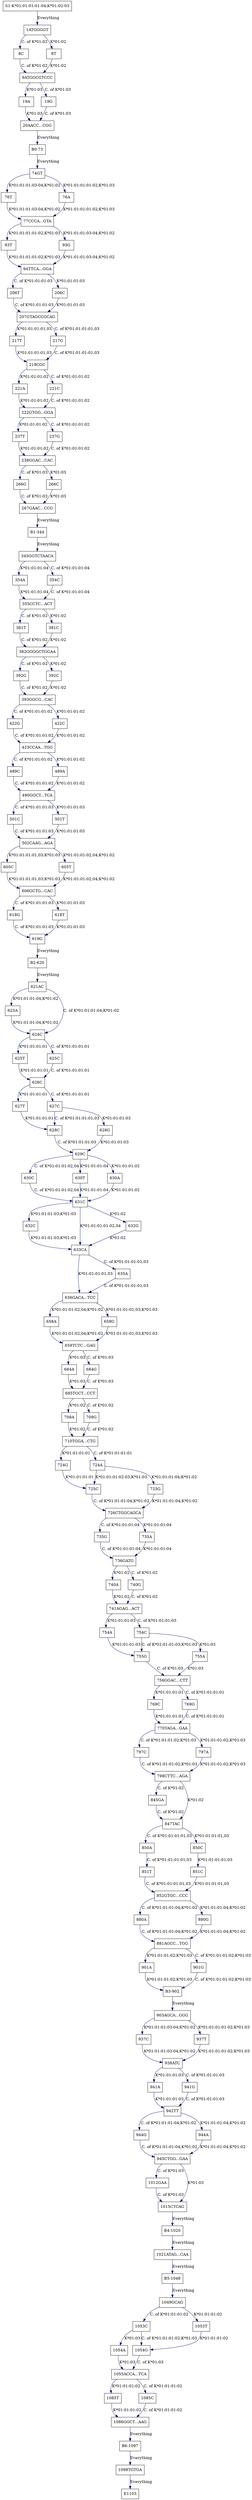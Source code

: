 digraph G {
  "267GAAC...CCG" [shape=box, ];
  "632C" [shape=box, ];
  "658A" [shape=box, ];
  "1054G" [shape=box, ];
  "382GGGGCTGGAA" [shape=box, ];
  "618G" [shape=box, ];
  "20AACC...CGG" [shape=box, ];
  "726CTGGCAGCA" [shape=box, ];
  "93T" [shape=box, ];
  "625T" [shape=box, ];
  "798CTTC...AGA" [shape=box, ];
  "623A" [shape=box, ];
  "77CCCA...GTA" [shape=box, ];
  "207GTAGCCGCAG" [shape=box, ];
  "76T" [shape=box, ];
  "B4-1020" [shape=box, ];
  "206T" [shape=box, ];
  "685TGCT...CCT" [shape=box, ];
  "1098TGTGA" [shape=box, ];
  "845GA" [shape=box, ];
  "19A" [shape=box, ];
  "937C" [shape=box, ];
  "B3-902" [shape=box, ];
  "354A" [shape=box, ];
  "422G" [shape=box, ];
  "1021ATAG...CAA" [shape=box, ];
  "381T" [shape=box, ];
  "392G" [shape=box, ];
  "E1103" [shape=box, ];
  "636GACA...TCC" [shape=box, ];
  "605C" [shape=box, ];
  "B0-73" [shape=box, ];
  "944G" [shape=box, ];
  "628C" [shape=box, ];
  "1053C" [shape=box, ];
  "851C" [shape=box, ];
  "755A" [shape=box, ];
  "901A" [shape=box, ];
  "422C" [shape=box, ];
  "756GGAC...CTT" [shape=box, ];
  "740A" [shape=box, ];
  "741AGAG...ACT" [shape=box, ];
  "736GATG" [shape=box, ];
  "944A" [shape=box, ];
  "502CAAG...AGA" [shape=box, ];
  "631C" [shape=box, ];
  "237T" [shape=box, ];
  "630C" [shape=box, ];
  "B2-620" [shape=box, ];
  "74GT" [shape=box, ];
  "627T" [shape=box, ];
  "633CA" [shape=box, ];
  "724G" [shape=box, ];
  "605T" [shape=box, ];
  "630T" [shape=box, ];
  "501C" [shape=box, ];
  "945CTGG...GAA" [shape=box, ];
  "797C" [shape=box, ];
  "1053T" [shape=box, ];
  "217T" [shape=box, ];
  "222GTGG...GGA" [shape=box, ];
  "266G" [shape=box, ];
  "490GGCT...TCA" [shape=box, ];
  "851T" [shape=box, ];
  "880A" [shape=box, ];
  "725C" [shape=box, ];
  "489C" [shape=box, ];
  "217G" [shape=box, ];
  "1055ACCA...TCA" [shape=box, ];
  "850A" [shape=box, ];
  "625C" [shape=box, ];
  "1054A" [shape=box, ];
  "621AC" [shape=box, ];
  "850C" [shape=box, ];
  "S1-K*01:01:01:01-04;K*01:02-03" [shape=box, ];
  "94TTCA...GGA" [shape=box, ];
  "423CCAA...TGG" [shape=box, ];
  "8C" [shape=box, ];
  "1086GGCT...AAG" [shape=box, ];
  "619G" [shape=box, ];
  "1012GAA" [shape=box, ];
  "754A" [shape=box, ];
  "501T" [shape=box, ];
  "901G" [shape=box, ];
  "628G" [shape=box, ];
  "881AGCC...TGG" [shape=box, ];
  "724A" [shape=box, ];
  "938ATC" [shape=box, ];
  "1ATGGGGT" [shape=box, ];
  "735G" [shape=box, ];
  "754C" [shape=box, ];
  "206C" [shape=box, ];
  "1085T" [shape=box, ];
  "266C" [shape=box, ];
  "635A" [shape=box, ];
  "1015CTCAG" [shape=box, ];
  "941A" [shape=box, ];
  "606GCTG...CAC" [shape=box, ];
  "221A" [shape=box, ];
  "381C" [shape=box, ];
  "1085C" [shape=box, ];
  "B6-1097" [shape=box, ];
  "684A" [shape=box, ];
  "218CGC" [shape=box, ];
  "709A" [shape=box, ];
  "630A" [shape=box, ];
  "626C" [shape=box, ];
  "489A" [shape=box, ];
  "632G" [shape=box, ];
  "392C" [shape=box, ];
  "627C" [shape=box, ];
  "354C" [shape=box, ];
  "770TAGA...GAA" [shape=box, ];
  "710TGGA...CTG" [shape=box, ];
  "B5-1048" [shape=box, ];
  "941G" [shape=box, ];
  "684G" [shape=box, ];
  "237G" [shape=box, ];
  "725G" [shape=box, ];
  "345GGTCTAACA" [shape=box, ];
  "624C" [shape=box, ];
  "19G" [shape=box, ];
  "769C" [shape=box, ];
  "9ATGGCGTCCC" [shape=box, ];
  "8T" [shape=box, ];
  "735A" [shape=box, ];
  "1049GCAG" [shape=box, ];
  "B1-344" [shape=box, ];
  "755G" [shape=box, ];
  "76A" [shape=box, ];
  "709G" [shape=box, ];
  "629C" [shape=box, ];
  "238GGAC...CAC" [shape=box, ];
  "797A" [shape=box, ];
  "942TT" [shape=box, ];
  "903AGCA...GGG" [shape=box, ];
  "659TCTC...GAG" [shape=box, ];
  "880G" [shape=box, ];
  "618T" [shape=box, ];
  "937T" [shape=box, ];
  "847TAC" [shape=box, ];
  "740G" [shape=box, ];
  "769G" [shape=box, ];
  "393GGCG...CAC" [shape=box, ];
  "852GTGC...CCC" [shape=box, ];
  "93G" [shape=box, ];
  "658G" [shape=box, ];
  "221C" [shape=box, ];
  "355CCTC...ACT" [shape=box, ];
  
  
  edge [color="#001267", ];
  "267GAAC...CCG" -> "B1-344" [label="Everything", ];
  "632C" -> "633CA" [label="K*01:01:01:03;K*01:03", ];
  "658A" -> "659TCTC...GAG" [label="K*01:01:01:02,04;K*01:02", ];
  "1054G" -> "1055ACCA...TCA" [label="C. of K*01:03", ];
  "382GGGGCTGGAA" -> "392C" [label="K*01:02", ];
  "382GGGGCTGGAA" -> "392G" [label="C. of K*01:02", ];
  "618G" -> "619G" [label="C. of K*01:01:01:03", ];
  "20AACC...CGG" -> "B0-73" [label="Everything", ];
  "726CTGGCAGCA" -> "735A" [label="K*01:01:01:04", ];
  "726CTGGCAGCA" -> "735G" [label="C. of K*01:01:01:04", ];
  "93T" -> "94TTCA...GGA" [label="K*01:01:01:01-02;K*01:03", ];
  "625T" -> "626C" [label="K*01:01:01:01", ];
  "798CTTC...AGA" -> "845GA" [label="C. of K*01:02", ];
  "798CTTC...AGA" -> "847TAC" [label="K*01:02", ];
  "623A" -> "624C" [label="K*01:01:01:04;K*01:02", ];
  "77CCCA...GTA" -> "93G" [label="K*01:01:01:03-04;K*01:02", ];
  "77CCCA...GTA" -> "93T" [label="K*01:01:01:01-02;K*01:03", ];
  "207GTAGCCGCAG" -> "217G" [label="C. of K*01:01:01:01,03", ];
  "207GTAGCCGCAG" -> "217T" [label="K*01:01:01:01,03", ];
  "76T" -> "77CCCA...GTA" [label="K*01:01:01:03-04;K*01:02", ];
  "B4-1020" -> "1021ATAG...CAA" [label="Everything", ];
  "206T" -> "207GTAGCCGCAG" [label="C. of K*01:01:01:03", ];
  "685TGCT...CCT" -> "709A" [label="K*01:02", ];
  "685TGCT...CCT" -> "709G" [label="C. of K*01:02", ];
  "1098TGTGA" -> "E1103" [label="Everything", ];
  "845GA" -> "847TAC" [label="C. of K*01:02", ];
  "19A" -> "20AACC...CGG" [label="K*01:03", ];
  "937C" -> "938ATC" [label="K*01:01:01:03-04;K*01:02", ];
  "B3-902" -> "903AGCA...GGG" [label="Everything", ];
  "354A" -> "355CCTC...ACT" [label="K*01:01:01:04", ];
  "422G" -> "423CCAA...TGG" [label="C. of K*01:01:01:02", ];
  "1021ATAG...CAA" -> "B5-1048" [label="Everything", ];
  "381T" -> "382GGGGCTGGAA" [label="C. of K*01:02", ];
  "392G" -> "393GGCG...CAC" [label="C. of K*01:02", ];
  "636GACA...TCC" -> "658A" [label="K*01:01:01:02,04;K*01:02", ];
  "636GACA...TCC" -> "658G" [label="K*01:01:01:01,03;K*01:03", ];
  "605C" -> "606GCTG...CAC" [label="K*01:01:01:01,03;K*01:03", ];
  "B0-73" -> "74GT" [label="Everything", ];
  "944G" -> "945CTGG...GAA" [label="C. of K*01:01:01:04;K*01:02", ];
  "628C" -> "629C" [label="C. of K*01:01:01:03", ];
  "1053C" -> "1054A" [label="K*01:03", ];
  "1053C" -> "1054G" [label="C. of K*01:01:01:02;K*01:03", ];
  "851C" -> "852GTGC...CCC" [label="K*01:01:01:01,03", ];
  "755A" -> "756GGAC...CTT" [label="K*01:03", ];
  "901A" -> "B3-902" [label="K*01:01:01:02;K*01:03", ];
  "422C" -> "423CCAA...TGG" [label="K*01:01:01:02", ];
  "756GGAC...CTT" -> "769C" [label="K*01:01:01:01", ];
  "756GGAC...CTT" -> "769G" [label="C. of K*01:01:01:01", ];
  "740A" -> "741AGAG...ACT" [label="K*01:02", ];
  "741AGAG...ACT" -> "754A" [label="K*01:01:01:03", ];
  "741AGAG...ACT" -> "754C" [label="C. of K*01:01:01:03", ];
  "736GATG" -> "740A" [label="K*01:02", ];
  "736GATG" -> "740G" [label="C. of K*01:02", ];
  "944A" -> "945CTGG...GAA" [label="K*01:01:01:04;K*01:02", ];
  "502CAAG...AGA" -> "605C" [label="K*01:01:01:01,03;K*01:03", ];
  "502CAAG...AGA" -> "605T" [label="K*01:01:01:02,04;K*01:02", ];
  "631C" -> "632C" [label="K*01:01:01:03;K*01:03", ];
  "631C" -> "632G" [label="K*01:02", ];
  "631C" -> "633CA" [label="K*01:01:01:01-02,04", ];
  "237T" -> "238GGAC...CAC" [label="K*01:01:01:02", ];
  "630C" -> "631C" [label="C. of K*01:01:01:02,04", ];
  "B2-620" -> "621AC" [label="Everything", ];
  "74GT" -> "76A" [label="K*01:01:01:01-02;K*01:03", ];
  "74GT" -> "76T" [label="K*01:01:01:03-04;K*01:02", ];
  "627T" -> "628C" [label="K*01:01:01:01", ];
  "633CA" -> "635A" [label="C. of K*01:01:01:01,03", ];
  "633CA" -> "636GACA...TCC" [label="K*01:01:01:01,03", ];
  "724G" -> "725C" [label="K*01:01:01:01", ];
  "605T" -> "606GCTG...CAC" [label="K*01:01:01:02,04;K*01:02", ];
  "630T" -> "631C" [label="K*01:01:01:04", ];
  "501C" -> "502CAAG...AGA" [label="C. of K*01:01:01:03", ];
  "945CTGG...GAA" -> "1012GAA" [label="C. of K*01:03", ];
  "945CTGG...GAA" -> "1015CTCAG" [label="K*01:03", ];
  "797C" -> "798CTTC...AGA" [label="C. of K*01:01:01:02;K*01:03", ];
  "1053T" -> "1054G" [label="K*01:01:01:02", ];
  "217T" -> "218CGC" [label="K*01:01:01:01,03", ];
  "222GTGG...GGA" -> "237G" [label="C. of K*01:01:01:02", ];
  "222GTGG...GGA" -> "237T" [label="K*01:01:01:02", ];
  "266G" -> "267GAAC...CCG" [label="C. of K*01:03", ];
  "490GGCT...TCA" -> "501C" [label="C. of K*01:01:01:03", ];
  "490GGCT...TCA" -> "501T" [label="K*01:01:01:03", ];
  "851T" -> "852GTGC...CCC" [label="C. of K*01:01:01:01,03", ];
  "880A" -> "881AGCC...TGG" [label="C. of K*01:01:01:04;K*01:02", ];
  "725C" -> "726CTGGCAGCA" [label="C. of K*01:01:01:04;K*01:02", ];
  "489C" -> "490GGCT...TCA" [label="C. of K*01:01:01:02", ];
  "217G" -> "218CGC" [label="C. of K*01:01:01:01,03", ];
  "1055ACCA...TCA" -> "1085C" [label="C. of K*01:01:01:02", ];
  "1055ACCA...TCA" -> "1085T" [label="K*01:01:01:02", ];
  "850A" -> "851T" [label="C. of K*01:01:01:01,03", ];
  "625C" -> "626C" [label="C. of K*01:01:01:01", ];
  "1054A" -> "1055ACCA...TCA" [label="K*01:03", ];
  "621AC" -> "623A" [label="K*01:01:01:04;K*01:02", ];
  "621AC" -> "624C" [label="C. of K*01:01:01:04;K*01:02", ];
  "850C" -> "851C" [label="K*01:01:01:01,03", ];
  "S1-K*01:01:01:01-04;K*01:02-03" -> "1ATGGGGT" [label="Everything", ];
  "94TTCA...GGA" -> "206C" [label="K*01:01:01:03", ];
  "94TTCA...GGA" -> "206T" [label="C. of K*01:01:01:03", ];
  "423CCAA...TGG" -> "489A" [label="K*01:01:01:02", ];
  "423CCAA...TGG" -> "489C" [label="C. of K*01:01:01:02", ];
  "8C" -> "9ATGGCGTCCC" [label="C. of K*01:02", ];
  "1086GGCT...AAG" -> "B6-1097" [label="Everything", ];
  "619G" -> "B2-620" [label="Everything", ];
  "1012GAA" -> "1015CTCAG" [label="C. of K*01:03", ];
  "754A" -> "755G" [label="K*01:01:01:03", ];
  "501T" -> "502CAAG...AGA" [label="K*01:01:01:03", ];
  "901G" -> "B3-902" [label="C. of K*01:01:01:02;K*01:03", ];
  "628G" -> "629C" [label="K*01:01:01:03", ];
  "881AGCC...TGG" -> "901A" [label="K*01:01:01:02;K*01:03", ];
  "881AGCC...TGG" -> "901G" [label="C. of K*01:01:01:02;K*01:03", ];
  "724A" -> "725C" [label="K*01:01:01:02-03;K*01:03", ];
  "724A" -> "725G" [label="K*01:01:01:04;K*01:02", ];
  "938ATC" -> "941A" [label="K*01:01:01:03", ];
  "938ATC" -> "941G" [label="C. of K*01:01:01:03", ];
  "1ATGGGGT" -> "8C" [label="C. of K*01:02", ];
  "1ATGGGGT" -> "8T" [label="K*01:02", ];
  "735G" -> "736GATG" [label="C. of K*01:01:01:04", ];
  "754C" -> "755A" [label="K*01:03", ];
  "754C" -> "755G" [label="C. of K*01:01:01:03;K*01:03", ];
  "206C" -> "207GTAGCCGCAG" [label="K*01:01:01:03", ];
  "1085T" -> "1086GGCT...AAG" [label="K*01:01:01:02", ];
  "266C" -> "267GAAC...CCG" [label="K*01:03", ];
  "635A" -> "636GACA...TCC" [label="C. of K*01:01:01:01,03", ];
  "1015CTCAG" -> "B4-1020" [label="Everything", ];
  "941A" -> "942TT" [label="K*01:01:01:03", ];
  "606GCTG...CAC" -> "618G" [label="C. of K*01:01:01:03", ];
  "606GCTG...CAC" -> "618T" [label="K*01:01:01:03", ];
  "221A" -> "222GTGG...GGA" [label="K*01:01:01:02", ];
  "381C" -> "382GGGGCTGGAA" [label="K*01:02", ];
  "1085C" -> "1086GGCT...AAG" [label="C. of K*01:01:01:02", ];
  "B6-1097" -> "1098TGTGA" [label="Everything", ];
  "684A" -> "685TGCT...CCT" [label="K*01:03", ];
  "218CGC" -> "221A" [label="K*01:01:01:02", ];
  "218CGC" -> "221C" [label="C. of K*01:01:01:02", ];
  "709A" -> "710TGGA...CTG" [label="K*01:02", ];
  "630A" -> "631C" [label="K*01:01:01:02", ];
  "626C" -> "627C" [label="C. of K*01:01:01:01", ];
  "626C" -> "627T" [label="K*01:01:01:01", ];
  "489A" -> "490GGCT...TCA" [label="K*01:01:01:02", ];
  "632G" -> "633CA" [label="K*01:02", ];
  "392C" -> "393GGCG...CAC" [label="K*01:02", ];
  "627C" -> "628C" [label="C. of K*01:01:01:01,03", ];
  "627C" -> "628G" [label="K*01:01:01:03", ];
  "354C" -> "355CCTC...ACT" [label="C. of K*01:01:01:04", ];
  "770TAGA...GAA" -> "797A" [label="K*01:01:01:02;K*01:03", ];
  "770TAGA...GAA" -> "797C" [label="C. of K*01:01:01:02;K*01:03", ];
  "710TGGA...CTG" -> "724A" [label="C. of K*01:01:01:01", ];
  "710TGGA...CTG" -> "724G" [label="K*01:01:01:01", ];
  "B5-1048" -> "1049GCAG" [label="Everything", ];
  "941G" -> "942TT" [label="C. of K*01:01:01:03", ];
  "684G" -> "685TGCT...CCT" [label="C. of K*01:03", ];
  "237G" -> "238GGAC...CAC" [label="C. of K*01:01:01:02", ];
  "725G" -> "726CTGGCAGCA" [label="K*01:01:01:04;K*01:02", ];
  "345GGTCTAACA" -> "354A" [label="K*01:01:01:04", ];
  "345GGTCTAACA" -> "354C" [label="C. of K*01:01:01:04", ];
  "624C" -> "625C" [label="C. of K*01:01:01:01", ];
  "624C" -> "625T" [label="K*01:01:01:01", ];
  "19G" -> "20AACC...CGG" [label="C. of K*01:03", ];
  "769C" -> "770TAGA...GAA" [label="K*01:01:01:01", ];
  "9ATGGCGTCCC" -> "19A" [label="K*01:03", ];
  "9ATGGCGTCCC" -> "19G" [label="C. of K*01:03", ];
  "8T" -> "9ATGGCGTCCC" [label="K*01:02", ];
  "735A" -> "736GATG" [label="K*01:01:01:04", ];
  "1049GCAG" -> "1053C" [label="C. of K*01:01:01:02", ];
  "1049GCAG" -> "1053T" [label="K*01:01:01:02", ];
  "B1-344" -> "345GGTCTAACA" [label="Everything", ];
  "755G" -> "756GGAC...CTT" [label="C. of K*01:03", ];
  "76A" -> "77CCCA...GTA" [label="K*01:01:01:01-02;K*01:03", ];
  "709G" -> "710TGGA...CTG" [label="C. of K*01:02", ];
  "629C" -> "630A" [label="K*01:01:01:02", ];
  "629C" -> "630C" [label="C. of K*01:01:01:02,04", ];
  "629C" -> "630T" [label="K*01:01:01:04", ];
  "238GGAC...CAC" -> "266C" [label="K*01:03", ];
  "238GGAC...CAC" -> "266G" [label="C. of K*01:03", ];
  "797A" -> "798CTTC...AGA" [label="K*01:01:01:02;K*01:03", ];
  "942TT" -> "944A" [label="K*01:01:01:04;K*01:02", ];
  "942TT" -> "944G" [label="C. of K*01:01:01:04;K*01:02", ];
  "903AGCA...GGG" -> "937C" [label="K*01:01:01:03-04;K*01:02", ];
  "903AGCA...GGG" -> "937T" [label="K*01:01:01:01-02;K*01:03", ];
  "659TCTC...GAG" -> "684A" [label="K*01:03", ];
  "659TCTC...GAG" -> "684G" [label="C. of K*01:03", ];
  "880G" -> "881AGCC...TGG" [label="K*01:01:01:04;K*01:02", ];
  "618T" -> "619G" [label="K*01:01:01:03", ];
  "937T" -> "938ATC" [label="K*01:01:01:01-02;K*01:03", ];
  "847TAC" -> "850A" [label="C. of K*01:01:01:01,03", ];
  "847TAC" -> "850C" [label="K*01:01:01:01,03", ];
  "740G" -> "741AGAG...ACT" [label="C. of K*01:02", ];
  "769G" -> "770TAGA...GAA" [label="C. of K*01:01:01:01", ];
  "393GGCG...CAC" -> "422C" [label="K*01:01:01:02", ];
  "393GGCG...CAC" -> "422G" [label="C. of K*01:01:01:02", ];
  "852GTGC...CCC" -> "880A" [label="C. of K*01:01:01:04;K*01:02", ];
  "852GTGC...CCC" -> "880G" [label="K*01:01:01:04;K*01:02", ];
  "93G" -> "94TTCA...GGA" [label="K*01:01:01:03-04;K*01:02", ];
  "658G" -> "659TCTC...GAG" [label="K*01:01:01:01,03;K*01:03", ];
  "221C" -> "222GTGG...GGA" [label="C. of K*01:01:01:02", ];
  "355CCTC...ACT" -> "381C" [label="K*01:02", ];
  "355CCTC...ACT" -> "381T" [label="C. of K*01:02", ];
  
  }